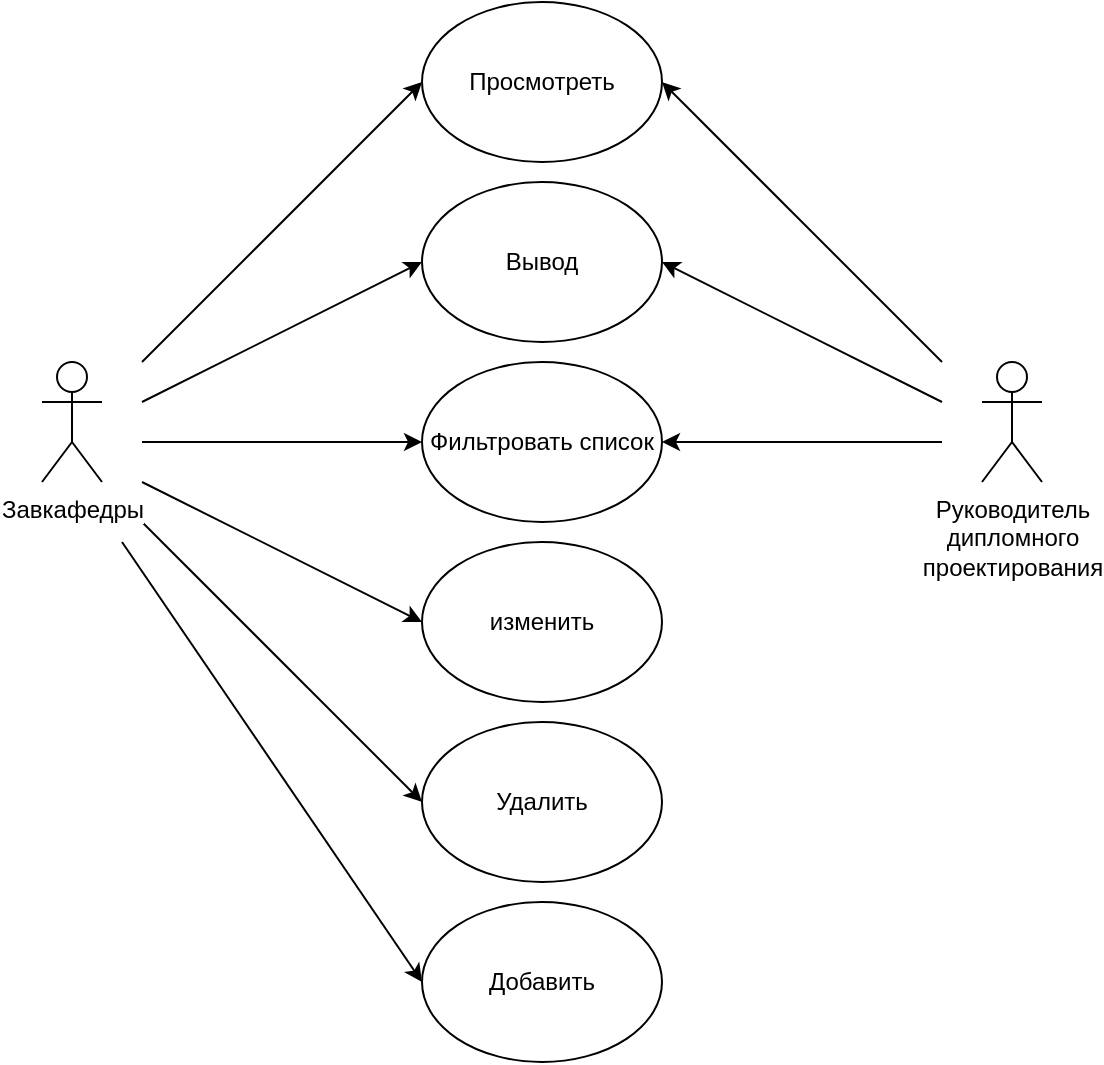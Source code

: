 <mxfile version="12.9.14" type="device"><diagram id="0Knyb7VtaLO1Mio4yuT3" name="Page-1"><mxGraphModel dx="1736" dy="822" grid="1" gridSize="10" guides="1" tooltips="1" connect="1" arrows="1" fold="1" page="1" pageScale="1" pageWidth="850" pageHeight="1100" math="0" shadow="0"><root><mxCell id="0"/><mxCell id="1" parent="0"/><mxCell id="1C9QBw89tOXMpXJpUxwl-5" style="rounded=0;orthogonalLoop=1;jettySize=auto;html=1;entryX=0;entryY=0.5;entryDx=0;entryDy=0;endArrow=classic;endFill=1;" parent="1" target="1C9QBw89tOXMpXJpUxwl-2" edge="1"><mxGeometry relative="1" as="geometry"><mxPoint x="140" y="340" as="sourcePoint"/></mxGeometry></mxCell><mxCell id="1C9QBw89tOXMpXJpUxwl-13" style="edgeStyle=none;orthogonalLoop=1;jettySize=auto;html=1;entryX=0;entryY=0.5;entryDx=0;entryDy=0;endArrow=classic;endFill=1;rounded=0;" parent="1" target="1C9QBw89tOXMpXJpUxwl-4" edge="1"><mxGeometry relative="1" as="geometry"><mxPoint x="140" y="280" as="sourcePoint"/></mxGeometry></mxCell><mxCell id="1C9QBw89tOXMpXJpUxwl-14" style="edgeStyle=none;rounded=0;orthogonalLoop=1;jettySize=auto;html=1;entryX=0;entryY=0.5;entryDx=0;entryDy=0;endArrow=classic;endFill=1;" parent="1" target="1C9QBw89tOXMpXJpUxwl-6" edge="1"><mxGeometry relative="1" as="geometry"><mxPoint x="130" y="370" as="sourcePoint"/></mxGeometry></mxCell><mxCell id="1C9QBw89tOXMpXJpUxwl-19" style="edgeStyle=none;rounded=0;orthogonalLoop=1;jettySize=auto;html=1;entryX=0;entryY=0.5;entryDx=0;entryDy=0;endArrow=classic;endFill=1;" parent="1" target="1C9QBw89tOXMpXJpUxwl-7" edge="1"><mxGeometry relative="1" as="geometry"><mxPoint x="140" y="360" as="sourcePoint"/></mxGeometry></mxCell><mxCell id="1C9QBw89tOXMpXJpUxwl-20" style="edgeStyle=none;rounded=0;orthogonalLoop=1;jettySize=auto;html=1;entryX=0;entryY=0.5;entryDx=0;entryDy=0;endArrow=classic;endFill=1;" parent="1" target="1C9QBw89tOXMpXJpUxwl-8" edge="1"><mxGeometry relative="1" as="geometry"><mxPoint x="140" y="300" as="sourcePoint"/></mxGeometry></mxCell><mxCell id="1C9QBw89tOXMpXJpUxwl-21" style="edgeStyle=none;rounded=0;orthogonalLoop=1;jettySize=auto;html=1;entryX=0;entryY=0.5;entryDx=0;entryDy=0;endArrow=classic;endFill=1;" parent="1" target="1C9QBw89tOXMpXJpUxwl-9" edge="1"><mxGeometry relative="1" as="geometry"><mxPoint x="140" y="320" as="sourcePoint"/></mxGeometry></mxCell><mxCell id="1C9QBw89tOXMpXJpUxwl-1" value="Завкафедры" style="shape=umlActor;verticalLabelPosition=bottom;labelBackgroundColor=#ffffff;verticalAlign=top;html=1;outlineConnect=0;" parent="1" vertex="1"><mxGeometry x="90" y="280" width="30" height="60" as="geometry"/></mxCell><mxCell id="1C9QBw89tOXMpXJpUxwl-2" value="изменить" style="ellipse;whiteSpace=wrap;html=1;" parent="1" vertex="1"><mxGeometry x="280" y="370" width="120" height="80" as="geometry"/></mxCell><mxCell id="1C9QBw89tOXMpXJpUxwl-22" style="edgeStyle=none;rounded=0;orthogonalLoop=1;jettySize=auto;html=1;entryX=1;entryY=0.5;entryDx=0;entryDy=0;endArrow=classic;endFill=1;startArrow=none;startFill=0;" parent="1" target="1C9QBw89tOXMpXJpUxwl-4" edge="1"><mxGeometry relative="1" as="geometry"><mxPoint x="540" y="280" as="sourcePoint"/></mxGeometry></mxCell><mxCell id="1C9QBw89tOXMpXJpUxwl-25" style="edgeStyle=none;rounded=0;orthogonalLoop=1;jettySize=auto;html=1;entryX=1;entryY=0.5;entryDx=0;entryDy=0;endArrow=classic;endFill=1;startArrow=none;startFill=0;targetPerimeterSpacing=100;sourcePerimeterSpacing=11;endSize=6;startSize=15;jumpSize=11;jumpStyle=sharp;" parent="1" target="1C9QBw89tOXMpXJpUxwl-8" edge="1"><mxGeometry relative="1" as="geometry"><mxPoint x="540" y="300" as="sourcePoint"/></mxGeometry></mxCell><mxCell id="1C9QBw89tOXMpXJpUxwl-26" style="edgeStyle=none;rounded=0;orthogonalLoop=1;jettySize=auto;html=1;entryX=1;entryY=0.5;entryDx=0;entryDy=0;endArrow=classic;endFill=1;startArrow=none;startFill=0;" parent="1" target="1C9QBw89tOXMpXJpUxwl-9" edge="1"><mxGeometry relative="1" as="geometry"><mxPoint x="540" y="320" as="sourcePoint"/></mxGeometry></mxCell><mxCell id="1C9QBw89tOXMpXJpUxwl-3" value="Руководитель &lt;br&gt;дипломного &lt;br&gt;проектирования" style="shape=umlActor;verticalLabelPosition=bottom;labelBackgroundColor=#ffffff;verticalAlign=top;html=1;outlineConnect=0;strokeWidth=1;perimeterSpacing=0;" parent="1" vertex="1"><mxGeometry x="560" y="280" width="30" height="60" as="geometry"/></mxCell><mxCell id="1C9QBw89tOXMpXJpUxwl-4" value="Просмотреть" style="ellipse;whiteSpace=wrap;html=1;" parent="1" vertex="1"><mxGeometry x="280" y="100" width="120" height="80" as="geometry"/></mxCell><mxCell id="1C9QBw89tOXMpXJpUxwl-6" value="Добавить" style="ellipse;whiteSpace=wrap;html=1;" parent="1" vertex="1"><mxGeometry x="280" y="550" width="120" height="80" as="geometry"/></mxCell><mxCell id="1C9QBw89tOXMpXJpUxwl-7" value="Удалить" style="ellipse;whiteSpace=wrap;html=1;" parent="1" vertex="1"><mxGeometry x="280" y="460" width="120" height="80" as="geometry"/></mxCell><mxCell id="1C9QBw89tOXMpXJpUxwl-8" value="Вывод" style="ellipse;whiteSpace=wrap;html=1;" parent="1" vertex="1"><mxGeometry x="280" y="190" width="120" height="80" as="geometry"/></mxCell><mxCell id="1C9QBw89tOXMpXJpUxwl-9" value="Фильтровать список" style="ellipse;whiteSpace=wrap;html=1;" parent="1" vertex="1"><mxGeometry x="280" y="280" width="120" height="80" as="geometry"/></mxCell></root></mxGraphModel></diagram></mxfile>